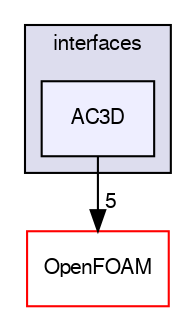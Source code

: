 digraph "src/triSurface/triSurface/interfaces/AC3D" {
  bgcolor=transparent;
  compound=true
  node [ fontsize="10", fontname="FreeSans"];
  edge [ labelfontsize="10", labelfontname="FreeSans"];
  subgraph clusterdir_09361cf56c32d5394d8654f03a55f311 {
    graph [ bgcolor="#ddddee", pencolor="black", label="interfaces" fontname="FreeSans", fontsize="10", URL="dir_09361cf56c32d5394d8654f03a55f311.html"]
  dir_8f958415ac8afd662ca001baa5448b9f [shape=box, label="AC3D", style="filled", fillcolor="#eeeeff", pencolor="black", URL="dir_8f958415ac8afd662ca001baa5448b9f.html"];
  }
  dir_c5473ff19b20e6ec4dfe5c310b3778a8 [shape=box label="OpenFOAM" color="red" URL="dir_c5473ff19b20e6ec4dfe5c310b3778a8.html"];
  dir_8f958415ac8afd662ca001baa5448b9f->dir_c5473ff19b20e6ec4dfe5c310b3778a8 [headlabel="5", labeldistance=1.5 headhref="dir_002783_001706.html"];
}
